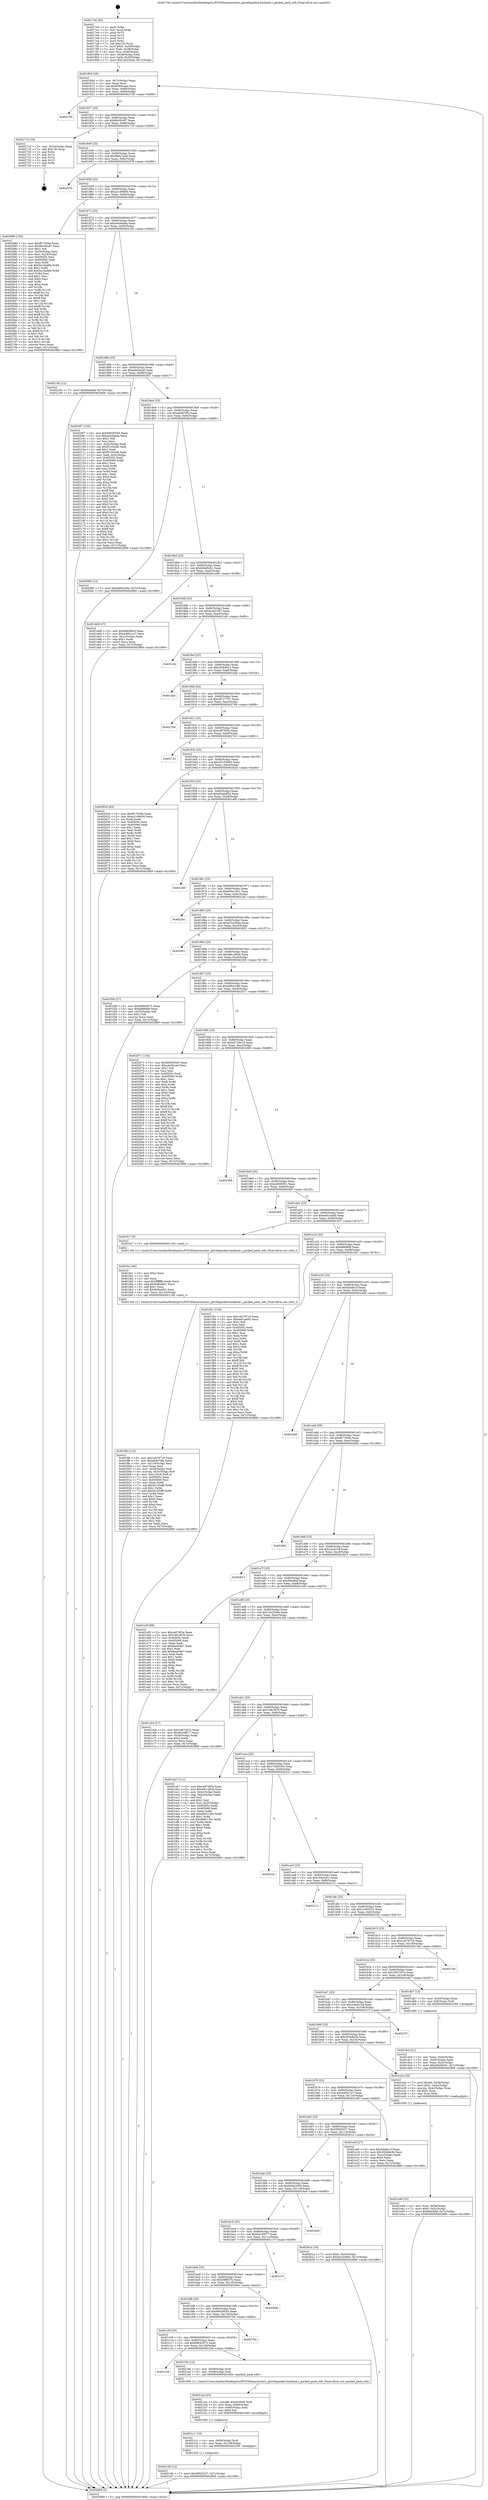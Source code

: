 digraph "0x4017e0" {
  label = "0x4017e0 (/mnt/c/Users/mathe/Desktop/tcc/POCII/binaries/extr_gitrefspacked-backend.c_packed_pack_refs_Final-ollvm.out::main(0))"
  labelloc = "t"
  node[shape=record]

  Entry [label="",width=0.3,height=0.3,shape=circle,fillcolor=black,style=filled]
  "0x40180d" [label="{
     0x40180d [26]\l
     | [instrs]\l
     &nbsp;&nbsp;0x40180d \<+3\>: mov -0x7c(%rbp),%eax\l
     &nbsp;&nbsp;0x401810 \<+2\>: mov %eax,%ecx\l
     &nbsp;&nbsp;0x401812 \<+6\>: sub $0x8365caea,%ecx\l
     &nbsp;&nbsp;0x401818 \<+3\>: mov %eax,-0x80(%rbp)\l
     &nbsp;&nbsp;0x40181b \<+6\>: mov %ecx,-0x84(%rbp)\l
     &nbsp;&nbsp;0x401821 \<+6\>: je 0000000000402729 \<main+0xf49\>\l
  }"]
  "0x402729" [label="{
     0x402729\l
  }", style=dashed]
  "0x401827" [label="{
     0x401827 [25]\l
     | [instrs]\l
     &nbsp;&nbsp;0x401827 \<+5\>: jmp 000000000040182c \<main+0x4c\>\l
     &nbsp;&nbsp;0x40182c \<+3\>: mov -0x80(%rbp),%eax\l
     &nbsp;&nbsp;0x40182f \<+5\>: sub $0x84c95c87,%eax\l
     &nbsp;&nbsp;0x401834 \<+6\>: mov %eax,-0x88(%rbp)\l
     &nbsp;&nbsp;0x40183a \<+6\>: je 0000000000402716 \<main+0xf36\>\l
  }"]
  Exit [label="",width=0.3,height=0.3,shape=circle,fillcolor=black,style=filled,peripheries=2]
  "0x402716" [label="{
     0x402716 [19]\l
     | [instrs]\l
     &nbsp;&nbsp;0x402716 \<+3\>: mov -0x24(%rbp),%eax\l
     &nbsp;&nbsp;0x402719 \<+7\>: add $0x130,%rsp\l
     &nbsp;&nbsp;0x402720 \<+1\>: pop %rbx\l
     &nbsp;&nbsp;0x402721 \<+2\>: pop %r12\l
     &nbsp;&nbsp;0x402723 \<+2\>: pop %r14\l
     &nbsp;&nbsp;0x402725 \<+2\>: pop %r15\l
     &nbsp;&nbsp;0x402727 \<+1\>: pop %rbp\l
     &nbsp;&nbsp;0x402728 \<+1\>: ret\l
  }"]
  "0x401840" [label="{
     0x401840 [25]\l
     | [instrs]\l
     &nbsp;&nbsp;0x401840 \<+5\>: jmp 0000000000401845 \<main+0x65\>\l
     &nbsp;&nbsp;0x401845 \<+3\>: mov -0x80(%rbp),%eax\l
     &nbsp;&nbsp;0x401848 \<+5\>: sub $0x966c7add,%eax\l
     &nbsp;&nbsp;0x40184d \<+6\>: mov %eax,-0x8c(%rbp)\l
     &nbsp;&nbsp;0x401853 \<+6\>: je 0000000000402579 \<main+0xd99\>\l
  }"]
  "0x4021d0" [label="{
     0x4021d0 [12]\l
     | [instrs]\l
     &nbsp;&nbsp;0x4021d0 \<+7\>: movl $0x5f020237,-0x7c(%rbp)\l
     &nbsp;&nbsp;0x4021d7 \<+5\>: jmp 0000000000402869 \<main+0x1089\>\l
  }"]
  "0x402579" [label="{
     0x402579\l
  }", style=dashed]
  "0x401859" [label="{
     0x401859 [25]\l
     | [instrs]\l
     &nbsp;&nbsp;0x401859 \<+5\>: jmp 000000000040185e \<main+0x7e\>\l
     &nbsp;&nbsp;0x40185e \<+3\>: mov -0x80(%rbp),%eax\l
     &nbsp;&nbsp;0x401861 \<+5\>: sub $0xa2166656,%eax\l
     &nbsp;&nbsp;0x401866 \<+6\>: mov %eax,-0x90(%rbp)\l
     &nbsp;&nbsp;0x40186c \<+6\>: je 0000000000402680 \<main+0xea0\>\l
  }"]
  "0x4021c1" [label="{
     0x4021c1 [15]\l
     | [instrs]\l
     &nbsp;&nbsp;0x4021c1 \<+4\>: mov -0x58(%rbp),%rdi\l
     &nbsp;&nbsp;0x4021c5 \<+6\>: mov %eax,-0x138(%rbp)\l
     &nbsp;&nbsp;0x4021cb \<+5\>: call 0000000000401030 \<free@plt\>\l
     | [calls]\l
     &nbsp;&nbsp;0x401030 \{1\} (unknown)\l
  }"]
  "0x402680" [label="{
     0x402680 [150]\l
     | [instrs]\l
     &nbsp;&nbsp;0x402680 \<+5\>: mov $0xff17559e,%eax\l
     &nbsp;&nbsp;0x402685 \<+5\>: mov $0x84c95c87,%ecx\l
     &nbsp;&nbsp;0x40268a \<+2\>: mov $0x1,%dl\l
     &nbsp;&nbsp;0x40268c \<+3\>: mov -0x34(%rbp),%esi\l
     &nbsp;&nbsp;0x40268f \<+3\>: mov %esi,-0x24(%rbp)\l
     &nbsp;&nbsp;0x402692 \<+7\>: mov 0x40505c,%esi\l
     &nbsp;&nbsp;0x402699 \<+7\>: mov 0x405060,%edi\l
     &nbsp;&nbsp;0x4026a0 \<+3\>: mov %esi,%r8d\l
     &nbsp;&nbsp;0x4026a3 \<+7\>: sub $0x5e10ad66,%r8d\l
     &nbsp;&nbsp;0x4026aa \<+4\>: sub $0x1,%r8d\l
     &nbsp;&nbsp;0x4026ae \<+7\>: add $0x5e10ad66,%r8d\l
     &nbsp;&nbsp;0x4026b5 \<+4\>: imul %r8d,%esi\l
     &nbsp;&nbsp;0x4026b9 \<+3\>: and $0x1,%esi\l
     &nbsp;&nbsp;0x4026bc \<+3\>: cmp $0x0,%esi\l
     &nbsp;&nbsp;0x4026bf \<+4\>: sete %r9b\l
     &nbsp;&nbsp;0x4026c3 \<+3\>: cmp $0xa,%edi\l
     &nbsp;&nbsp;0x4026c6 \<+4\>: setl %r10b\l
     &nbsp;&nbsp;0x4026ca \<+3\>: mov %r9b,%r11b\l
     &nbsp;&nbsp;0x4026cd \<+4\>: xor $0xff,%r11b\l
     &nbsp;&nbsp;0x4026d1 \<+3\>: mov %r10b,%bl\l
     &nbsp;&nbsp;0x4026d4 \<+3\>: xor $0xff,%bl\l
     &nbsp;&nbsp;0x4026d7 \<+3\>: xor $0x1,%dl\l
     &nbsp;&nbsp;0x4026da \<+3\>: mov %r11b,%r14b\l
     &nbsp;&nbsp;0x4026dd \<+4\>: and $0xff,%r14b\l
     &nbsp;&nbsp;0x4026e1 \<+3\>: and %dl,%r9b\l
     &nbsp;&nbsp;0x4026e4 \<+3\>: mov %bl,%r15b\l
     &nbsp;&nbsp;0x4026e7 \<+4\>: and $0xff,%r15b\l
     &nbsp;&nbsp;0x4026eb \<+3\>: and %dl,%r10b\l
     &nbsp;&nbsp;0x4026ee \<+3\>: or %r9b,%r14b\l
     &nbsp;&nbsp;0x4026f1 \<+3\>: or %r10b,%r15b\l
     &nbsp;&nbsp;0x4026f4 \<+3\>: xor %r15b,%r14b\l
     &nbsp;&nbsp;0x4026f7 \<+3\>: or %bl,%r11b\l
     &nbsp;&nbsp;0x4026fa \<+4\>: xor $0xff,%r11b\l
     &nbsp;&nbsp;0x4026fe \<+3\>: or $0x1,%dl\l
     &nbsp;&nbsp;0x402701 \<+3\>: and %dl,%r11b\l
     &nbsp;&nbsp;0x402704 \<+3\>: or %r11b,%r14b\l
     &nbsp;&nbsp;0x402707 \<+4\>: test $0x1,%r14b\l
     &nbsp;&nbsp;0x40270b \<+3\>: cmovne %ecx,%eax\l
     &nbsp;&nbsp;0x40270e \<+3\>: mov %eax,-0x7c(%rbp)\l
     &nbsp;&nbsp;0x402711 \<+5\>: jmp 0000000000402869 \<main+0x1089\>\l
  }"]
  "0x401872" [label="{
     0x401872 [25]\l
     | [instrs]\l
     &nbsp;&nbsp;0x401872 \<+5\>: jmp 0000000000401877 \<main+0x97\>\l
     &nbsp;&nbsp;0x401877 \<+3\>: mov -0x80(%rbp),%eax\l
     &nbsp;&nbsp;0x40187a \<+5\>: sub $0xa4444ada,%eax\l
     &nbsp;&nbsp;0x40187f \<+6\>: mov %eax,-0x94(%rbp)\l
     &nbsp;&nbsp;0x401885 \<+6\>: je 0000000000402192 \<main+0x9b2\>\l
  }"]
  "0x4021aa" [label="{
     0x4021aa [23]\l
     | [instrs]\l
     &nbsp;&nbsp;0x4021aa \<+10\>: movabs $0x4030d6,%rdi\l
     &nbsp;&nbsp;0x4021b4 \<+3\>: mov %eax,-0x60(%rbp)\l
     &nbsp;&nbsp;0x4021b7 \<+3\>: mov -0x60(%rbp),%esi\l
     &nbsp;&nbsp;0x4021ba \<+2\>: mov $0x0,%al\l
     &nbsp;&nbsp;0x4021bc \<+5\>: call 0000000000401040 \<printf@plt\>\l
     | [calls]\l
     &nbsp;&nbsp;0x401040 \{1\} (unknown)\l
  }"]
  "0x402192" [label="{
     0x402192 [12]\l
     | [instrs]\l
     &nbsp;&nbsp;0x402192 \<+7\>: movl $0x84e46af,-0x7c(%rbp)\l
     &nbsp;&nbsp;0x402199 \<+5\>: jmp 0000000000402869 \<main+0x1089\>\l
  }"]
  "0x40188b" [label="{
     0x40188b [25]\l
     | [instrs]\l
     &nbsp;&nbsp;0x40188b \<+5\>: jmp 0000000000401890 \<main+0xb0\>\l
     &nbsp;&nbsp;0x401890 \<+3\>: mov -0x80(%rbp),%eax\l
     &nbsp;&nbsp;0x401893 \<+5\>: sub $0xa4e5bca0,%eax\l
     &nbsp;&nbsp;0x401898 \<+6\>: mov %eax,-0x98(%rbp)\l
     &nbsp;&nbsp;0x40189e \<+6\>: je 00000000004020f7 \<main+0x917\>\l
  }"]
  "0x401c28" [label="{
     0x401c28\l
  }", style=dashed]
  "0x4020f7" [label="{
     0x4020f7 [155]\l
     | [instrs]\l
     &nbsp;&nbsp;0x4020f7 \<+5\>: mov $0x66630545,%eax\l
     &nbsp;&nbsp;0x4020fc \<+5\>: mov $0xa4444ada,%ecx\l
     &nbsp;&nbsp;0x402101 \<+2\>: mov $0x1,%dl\l
     &nbsp;&nbsp;0x402103 \<+2\>: xor %esi,%esi\l
     &nbsp;&nbsp;0x402105 \<+3\>: mov -0x5c(%rbp),%edi\l
     &nbsp;&nbsp;0x402108 \<+6\>: sub $0xf5103cd6,%edi\l
     &nbsp;&nbsp;0x40210e \<+3\>: add $0x1,%edi\l
     &nbsp;&nbsp;0x402111 \<+6\>: add $0xf5103cd6,%edi\l
     &nbsp;&nbsp;0x402117 \<+3\>: mov %edi,-0x5c(%rbp)\l
     &nbsp;&nbsp;0x40211a \<+7\>: mov 0x40505c,%edi\l
     &nbsp;&nbsp;0x402121 \<+8\>: mov 0x405060,%r8d\l
     &nbsp;&nbsp;0x402129 \<+3\>: sub $0x1,%esi\l
     &nbsp;&nbsp;0x40212c \<+3\>: mov %edi,%r9d\l
     &nbsp;&nbsp;0x40212f \<+3\>: add %esi,%r9d\l
     &nbsp;&nbsp;0x402132 \<+4\>: imul %r9d,%edi\l
     &nbsp;&nbsp;0x402136 \<+3\>: and $0x1,%edi\l
     &nbsp;&nbsp;0x402139 \<+3\>: cmp $0x0,%edi\l
     &nbsp;&nbsp;0x40213c \<+4\>: sete %r10b\l
     &nbsp;&nbsp;0x402140 \<+4\>: cmp $0xa,%r8d\l
     &nbsp;&nbsp;0x402144 \<+4\>: setl %r11b\l
     &nbsp;&nbsp;0x402148 \<+3\>: mov %r10b,%bl\l
     &nbsp;&nbsp;0x40214b \<+3\>: xor $0xff,%bl\l
     &nbsp;&nbsp;0x40214e \<+3\>: mov %r11b,%r14b\l
     &nbsp;&nbsp;0x402151 \<+4\>: xor $0xff,%r14b\l
     &nbsp;&nbsp;0x402155 \<+3\>: xor $0x0,%dl\l
     &nbsp;&nbsp;0x402158 \<+3\>: mov %bl,%r15b\l
     &nbsp;&nbsp;0x40215b \<+4\>: and $0x0,%r15b\l
     &nbsp;&nbsp;0x40215f \<+3\>: and %dl,%r10b\l
     &nbsp;&nbsp;0x402162 \<+3\>: mov %r14b,%r12b\l
     &nbsp;&nbsp;0x402165 \<+4\>: and $0x0,%r12b\l
     &nbsp;&nbsp;0x402169 \<+3\>: and %dl,%r11b\l
     &nbsp;&nbsp;0x40216c \<+3\>: or %r10b,%r15b\l
     &nbsp;&nbsp;0x40216f \<+3\>: or %r11b,%r12b\l
     &nbsp;&nbsp;0x402172 \<+3\>: xor %r12b,%r15b\l
     &nbsp;&nbsp;0x402175 \<+3\>: or %r14b,%bl\l
     &nbsp;&nbsp;0x402178 \<+3\>: xor $0xff,%bl\l
     &nbsp;&nbsp;0x40217b \<+3\>: or $0x0,%dl\l
     &nbsp;&nbsp;0x40217e \<+2\>: and %dl,%bl\l
     &nbsp;&nbsp;0x402180 \<+3\>: or %bl,%r15b\l
     &nbsp;&nbsp;0x402183 \<+4\>: test $0x1,%r15b\l
     &nbsp;&nbsp;0x402187 \<+3\>: cmovne %ecx,%eax\l
     &nbsp;&nbsp;0x40218a \<+3\>: mov %eax,-0x7c(%rbp)\l
     &nbsp;&nbsp;0x40218d \<+5\>: jmp 0000000000402869 \<main+0x1089\>\l
  }"]
  "0x4018a4" [label="{
     0x4018a4 [25]\l
     | [instrs]\l
     &nbsp;&nbsp;0x4018a4 \<+5\>: jmp 00000000004018a9 \<main+0xc9\>\l
     &nbsp;&nbsp;0x4018a9 \<+3\>: mov -0x80(%rbp),%eax\l
     &nbsp;&nbsp;0x4018ac \<+5\>: sub $0xa6d076fa,%eax\l
     &nbsp;&nbsp;0x4018b1 \<+6\>: mov %eax,-0x9c(%rbp)\l
     &nbsp;&nbsp;0x4018b7 \<+6\>: je 0000000000402065 \<main+0x885\>\l
  }"]
  "0x40219e" [label="{
     0x40219e [12]\l
     | [instrs]\l
     &nbsp;&nbsp;0x40219e \<+4\>: mov -0x58(%rbp),%rdi\l
     &nbsp;&nbsp;0x4021a2 \<+3\>: mov -0x48(%rbp),%esi\l
     &nbsp;&nbsp;0x4021a5 \<+5\>: call 0000000000401600 \<packed_pack_refs\>\l
     | [calls]\l
     &nbsp;&nbsp;0x401600 \{1\} (/mnt/c/Users/mathe/Desktop/tcc/POCII/binaries/extr_gitrefspacked-backend.c_packed_pack_refs_Final-ollvm.out::packed_pack_refs)\l
  }"]
  "0x402065" [label="{
     0x402065 [12]\l
     | [instrs]\l
     &nbsp;&nbsp;0x402065 \<+7\>: movl $0xdd93cc8d,-0x7c(%rbp)\l
     &nbsp;&nbsp;0x40206c \<+5\>: jmp 0000000000402869 \<main+0x1089\>\l
  }"]
  "0x4018bd" [label="{
     0x4018bd [25]\l
     | [instrs]\l
     &nbsp;&nbsp;0x4018bd \<+5\>: jmp 00000000004018c2 \<main+0xe2\>\l
     &nbsp;&nbsp;0x4018c2 \<+3\>: mov -0x80(%rbp),%eax\l
     &nbsp;&nbsp;0x4018c5 \<+5\>: sub $0xb0bd9c61,%eax\l
     &nbsp;&nbsp;0x4018ca \<+6\>: mov %eax,-0xa0(%rbp)\l
     &nbsp;&nbsp;0x4018d0 \<+6\>: je 0000000000401dd9 \<main+0x5f9\>\l
  }"]
  "0x401c0f" [label="{
     0x401c0f [25]\l
     | [instrs]\l
     &nbsp;&nbsp;0x401c0f \<+5\>: jmp 0000000000401c14 \<main+0x434\>\l
     &nbsp;&nbsp;0x401c14 \<+3\>: mov -0x80(%rbp),%eax\l
     &nbsp;&nbsp;0x401c17 \<+5\>: sub $0x69643673,%eax\l
     &nbsp;&nbsp;0x401c1c \<+6\>: mov %eax,-0x128(%rbp)\l
     &nbsp;&nbsp;0x401c22 \<+6\>: je 000000000040219e \<main+0x9be\>\l
  }"]
  "0x401dd9" [label="{
     0x401dd9 [27]\l
     | [instrs]\l
     &nbsp;&nbsp;0x401dd9 \<+5\>: mov $0x69a5f6c9,%eax\l
     &nbsp;&nbsp;0x401dde \<+5\>: mov $0x4495c1e7,%ecx\l
     &nbsp;&nbsp;0x401de3 \<+3\>: mov -0x2c(%rbp),%edx\l
     &nbsp;&nbsp;0x401de6 \<+3\>: cmp $0x1,%edx\l
     &nbsp;&nbsp;0x401de9 \<+3\>: cmovl %ecx,%eax\l
     &nbsp;&nbsp;0x401dec \<+3\>: mov %eax,-0x7c(%rbp)\l
     &nbsp;&nbsp;0x401def \<+5\>: jmp 0000000000402869 \<main+0x1089\>\l
  }"]
  "0x4018d6" [label="{
     0x4018d6 [25]\l
     | [instrs]\l
     &nbsp;&nbsp;0x4018d6 \<+5\>: jmp 00000000004018db \<main+0xfb\>\l
     &nbsp;&nbsp;0x4018db \<+3\>: mov -0x80(%rbp),%eax\l
     &nbsp;&nbsp;0x4018de \<+5\>: sub $0xbc4d15d7,%eax\l
     &nbsp;&nbsp;0x4018e3 \<+6\>: mov %eax,-0xa4(%rbp)\l
     &nbsp;&nbsp;0x4018e9 \<+6\>: je 00000000004021dc \<main+0x9fc\>\l
  }"]
  "0x40279a" [label="{
     0x40279a\l
  }", style=dashed]
  "0x4021dc" [label="{
     0x4021dc\l
  }", style=dashed]
  "0x4018ef" [label="{
     0x4018ef [25]\l
     | [instrs]\l
     &nbsp;&nbsp;0x4018ef \<+5\>: jmp 00000000004018f4 \<main+0x114\>\l
     &nbsp;&nbsp;0x4018f4 \<+3\>: mov -0x80(%rbp),%eax\l
     &nbsp;&nbsp;0x4018f7 \<+5\>: sub $0xc0284613,%eax\l
     &nbsp;&nbsp;0x4018fc \<+6\>: mov %eax,-0xa8(%rbp)\l
     &nbsp;&nbsp;0x401902 \<+6\>: je 0000000000401dab \<main+0x5cb\>\l
  }"]
  "0x401bf6" [label="{
     0x401bf6 [25]\l
     | [instrs]\l
     &nbsp;&nbsp;0x401bf6 \<+5\>: jmp 0000000000401bfb \<main+0x41b\>\l
     &nbsp;&nbsp;0x401bfb \<+3\>: mov -0x80(%rbp),%eax\l
     &nbsp;&nbsp;0x401bfe \<+5\>: sub $0x66630545,%eax\l
     &nbsp;&nbsp;0x401c03 \<+6\>: mov %eax,-0x124(%rbp)\l
     &nbsp;&nbsp;0x401c09 \<+6\>: je 000000000040279a \<main+0xfba\>\l
  }"]
  "0x401dab" [label="{
     0x401dab\l
  }", style=dashed]
  "0x401908" [label="{
     0x401908 [25]\l
     | [instrs]\l
     &nbsp;&nbsp;0x401908 \<+5\>: jmp 000000000040190d \<main+0x12d\>\l
     &nbsp;&nbsp;0x40190d \<+3\>: mov -0x80(%rbp),%eax\l
     &nbsp;&nbsp;0x401910 \<+5\>: sub $0xc8717757,%eax\l
     &nbsp;&nbsp;0x401915 \<+6\>: mov %eax,-0xac(%rbp)\l
     &nbsp;&nbsp;0x40191b \<+6\>: je 00000000004027b9 \<main+0xfd9\>\l
  }"]
  "0x40260e" [label="{
     0x40260e\l
  }", style=dashed]
  "0x4027b9" [label="{
     0x4027b9\l
  }", style=dashed]
  "0x401921" [label="{
     0x401921 [25]\l
     | [instrs]\l
     &nbsp;&nbsp;0x401921 \<+5\>: jmp 0000000000401926 \<main+0x146\>\l
     &nbsp;&nbsp;0x401926 \<+3\>: mov -0x80(%rbp),%eax\l
     &nbsp;&nbsp;0x401929 \<+5\>: sub $0xce876f3e,%eax\l
     &nbsp;&nbsp;0x40192e \<+6\>: mov %eax,-0xb0(%rbp)\l
     &nbsp;&nbsp;0x401934 \<+6\>: je 0000000000402741 \<main+0xf61\>\l
  }"]
  "0x401bdd" [label="{
     0x401bdd [25]\l
     | [instrs]\l
     &nbsp;&nbsp;0x401bdd \<+5\>: jmp 0000000000401be2 \<main+0x402\>\l
     &nbsp;&nbsp;0x401be2 \<+3\>: mov -0x80(%rbp),%eax\l
     &nbsp;&nbsp;0x401be5 \<+5\>: sub $0x65ff057b,%eax\l
     &nbsp;&nbsp;0x401bea \<+6\>: mov %eax,-0x120(%rbp)\l
     &nbsp;&nbsp;0x401bf0 \<+6\>: je 000000000040260e \<main+0xe2e\>\l
  }"]
  "0x402741" [label="{
     0x402741\l
  }", style=dashed]
  "0x40193a" [label="{
     0x40193a [25]\l
     | [instrs]\l
     &nbsp;&nbsp;0x40193a \<+5\>: jmp 000000000040193f \<main+0x15f\>\l
     &nbsp;&nbsp;0x40193f \<+3\>: mov -0x80(%rbp),%eax\l
     &nbsp;&nbsp;0x401942 \<+5\>: sub $0xd3103663,%eax\l
     &nbsp;&nbsp;0x401947 \<+6\>: mov %eax,-0xb4(%rbp)\l
     &nbsp;&nbsp;0x40194d \<+6\>: je 000000000040262d \<main+0xe4d\>\l
  }"]
  "0x401c7f" [label="{
     0x401c7f\l
  }", style=dashed]
  "0x40262d" [label="{
     0x40262d [83]\l
     | [instrs]\l
     &nbsp;&nbsp;0x40262d \<+5\>: mov $0xff17559e,%eax\l
     &nbsp;&nbsp;0x402632 \<+5\>: mov $0xa2166656,%ecx\l
     &nbsp;&nbsp;0x402637 \<+2\>: xor %edx,%edx\l
     &nbsp;&nbsp;0x402639 \<+7\>: mov 0x40505c,%esi\l
     &nbsp;&nbsp;0x402640 \<+7\>: mov 0x405060,%edi\l
     &nbsp;&nbsp;0x402647 \<+3\>: sub $0x1,%edx\l
     &nbsp;&nbsp;0x40264a \<+3\>: mov %esi,%r8d\l
     &nbsp;&nbsp;0x40264d \<+3\>: add %edx,%r8d\l
     &nbsp;&nbsp;0x402650 \<+4\>: imul %r8d,%esi\l
     &nbsp;&nbsp;0x402654 \<+3\>: and $0x1,%esi\l
     &nbsp;&nbsp;0x402657 \<+3\>: cmp $0x0,%esi\l
     &nbsp;&nbsp;0x40265a \<+4\>: sete %r9b\l
     &nbsp;&nbsp;0x40265e \<+3\>: cmp $0xa,%edi\l
     &nbsp;&nbsp;0x402661 \<+4\>: setl %r10b\l
     &nbsp;&nbsp;0x402665 \<+3\>: mov %r9b,%r11b\l
     &nbsp;&nbsp;0x402668 \<+3\>: and %r10b,%r11b\l
     &nbsp;&nbsp;0x40266b \<+3\>: xor %r10b,%r9b\l
     &nbsp;&nbsp;0x40266e \<+3\>: or %r9b,%r11b\l
     &nbsp;&nbsp;0x402671 \<+4\>: test $0x1,%r11b\l
     &nbsp;&nbsp;0x402675 \<+3\>: cmovne %ecx,%eax\l
     &nbsp;&nbsp;0x402678 \<+3\>: mov %eax,-0x7c(%rbp)\l
     &nbsp;&nbsp;0x40267b \<+5\>: jmp 0000000000402869 \<main+0x1089\>\l
  }"]
  "0x401953" [label="{
     0x401953 [25]\l
     | [instrs]\l
     &nbsp;&nbsp;0x401953 \<+5\>: jmp 0000000000401958 \<main+0x178\>\l
     &nbsp;&nbsp;0x401958 \<+3\>: mov -0x80(%rbp),%eax\l
     &nbsp;&nbsp;0x40195b \<+5\>: sub $0xd5eaa954,%eax\l
     &nbsp;&nbsp;0x401960 \<+6\>: mov %eax,-0xb8(%rbp)\l
     &nbsp;&nbsp;0x401966 \<+6\>: je 0000000000401d0f \<main+0x52f\>\l
  }"]
  "0x401bc4" [label="{
     0x401bc4 [25]\l
     | [instrs]\l
     &nbsp;&nbsp;0x401bc4 \<+5\>: jmp 0000000000401bc9 \<main+0x3e9\>\l
     &nbsp;&nbsp;0x401bc9 \<+3\>: mov -0x80(%rbp),%eax\l
     &nbsp;&nbsp;0x401bcc \<+5\>: sub $0x6425f677,%eax\l
     &nbsp;&nbsp;0x401bd1 \<+6\>: mov %eax,-0x11c(%rbp)\l
     &nbsp;&nbsp;0x401bd7 \<+6\>: je 0000000000401c7f \<main+0x49f\>\l
  }"]
  "0x401d0f" [label="{
     0x401d0f\l
  }", style=dashed]
  "0x40196c" [label="{
     0x40196c [25]\l
     | [instrs]\l
     &nbsp;&nbsp;0x40196c \<+5\>: jmp 0000000000401971 \<main+0x191\>\l
     &nbsp;&nbsp;0x401971 \<+3\>: mov -0x80(%rbp),%eax\l
     &nbsp;&nbsp;0x401974 \<+5\>: sub $0xd5ec18e1,%eax\l
     &nbsp;&nbsp;0x401979 \<+6\>: mov %eax,-0xbc(%rbp)\l
     &nbsp;&nbsp;0x40197f \<+6\>: je 00000000004022bc \<main+0xadc\>\l
  }"]
  "0x4024e9" [label="{
     0x4024e9\l
  }", style=dashed]
  "0x4022bc" [label="{
     0x4022bc\l
  }", style=dashed]
  "0x401985" [label="{
     0x401985 [25]\l
     | [instrs]\l
     &nbsp;&nbsp;0x401985 \<+5\>: jmp 000000000040198a \<main+0x1aa\>\l
     &nbsp;&nbsp;0x40198a \<+3\>: mov -0x80(%rbp),%eax\l
     &nbsp;&nbsp;0x40198d \<+5\>: sub $0xd7a2404a,%eax\l
     &nbsp;&nbsp;0x401992 \<+6\>: mov %eax,-0xc0(%rbp)\l
     &nbsp;&nbsp;0x401998 \<+6\>: je 0000000000402851 \<main+0x1071\>\l
  }"]
  "0x401bab" [label="{
     0x401bab [25]\l
     | [instrs]\l
     &nbsp;&nbsp;0x401bab \<+5\>: jmp 0000000000401bb0 \<main+0x3d0\>\l
     &nbsp;&nbsp;0x401bb0 \<+3\>: mov -0x80(%rbp),%eax\l
     &nbsp;&nbsp;0x401bb3 \<+5\>: sub $0x604b3d55,%eax\l
     &nbsp;&nbsp;0x401bb8 \<+6\>: mov %eax,-0x118(%rbp)\l
     &nbsp;&nbsp;0x401bbe \<+6\>: je 00000000004024e9 \<main+0xd09\>\l
  }"]
  "0x402851" [label="{
     0x402851\l
  }", style=dashed]
  "0x40199e" [label="{
     0x40199e [25]\l
     | [instrs]\l
     &nbsp;&nbsp;0x40199e \<+5\>: jmp 00000000004019a3 \<main+0x1c3\>\l
     &nbsp;&nbsp;0x4019a3 \<+3\>: mov -0x80(%rbp),%eax\l
     &nbsp;&nbsp;0x4019a6 \<+5\>: sub $0xd9c1d6c8,%eax\l
     &nbsp;&nbsp;0x4019ab \<+6\>: mov %eax,-0xc4(%rbp)\l
     &nbsp;&nbsp;0x4019b1 \<+6\>: je 0000000000401f26 \<main+0x746\>\l
  }"]
  "0x40261a" [label="{
     0x40261a [19]\l
     | [instrs]\l
     &nbsp;&nbsp;0x40261a \<+7\>: movl $0x0,-0x34(%rbp)\l
     &nbsp;&nbsp;0x402621 \<+7\>: movl $0xd3103663,-0x7c(%rbp)\l
     &nbsp;&nbsp;0x402628 \<+5\>: jmp 0000000000402869 \<main+0x1089\>\l
  }"]
  "0x401f26" [label="{
     0x401f26 [27]\l
     | [instrs]\l
     &nbsp;&nbsp;0x401f26 \<+5\>: mov $0x69643673,%eax\l
     &nbsp;&nbsp;0x401f2b \<+5\>: mov $0xfaf66fd9,%ecx\l
     &nbsp;&nbsp;0x401f30 \<+3\>: mov -0x25(%rbp),%dl\l
     &nbsp;&nbsp;0x401f33 \<+3\>: test $0x1,%dl\l
     &nbsp;&nbsp;0x401f36 \<+3\>: cmovne %ecx,%eax\l
     &nbsp;&nbsp;0x401f39 \<+3\>: mov %eax,-0x7c(%rbp)\l
     &nbsp;&nbsp;0x401f3c \<+5\>: jmp 0000000000402869 \<main+0x1089\>\l
  }"]
  "0x4019b7" [label="{
     0x4019b7 [25]\l
     | [instrs]\l
     &nbsp;&nbsp;0x4019b7 \<+5\>: jmp 00000000004019bc \<main+0x1dc\>\l
     &nbsp;&nbsp;0x4019bc \<+3\>: mov -0x80(%rbp),%eax\l
     &nbsp;&nbsp;0x4019bf \<+5\>: sub $0xdd93cc8d,%eax\l
     &nbsp;&nbsp;0x4019c4 \<+6\>: mov %eax,-0xc8(%rbp)\l
     &nbsp;&nbsp;0x4019ca \<+6\>: je 0000000000402071 \<main+0x891\>\l
  }"]
  "0x401ff4" [label="{
     0x401ff4 [113]\l
     | [instrs]\l
     &nbsp;&nbsp;0x401ff4 \<+5\>: mov $0x1eb78716,%ecx\l
     &nbsp;&nbsp;0x401ff9 \<+5\>: mov $0xa6d076fa,%edx\l
     &nbsp;&nbsp;0x401ffe \<+6\>: mov -0x134(%rbp),%esi\l
     &nbsp;&nbsp;0x402004 \<+3\>: imul %eax,%esi\l
     &nbsp;&nbsp;0x402007 \<+4\>: mov -0x58(%rbp),%rdi\l
     &nbsp;&nbsp;0x40200b \<+4\>: movslq -0x5c(%rbp),%r8\l
     &nbsp;&nbsp;0x40200f \<+4\>: mov %esi,(%rdi,%r8,4)\l
     &nbsp;&nbsp;0x402013 \<+7\>: mov 0x40505c,%eax\l
     &nbsp;&nbsp;0x40201a \<+7\>: mov 0x405060,%esi\l
     &nbsp;&nbsp;0x402021 \<+3\>: mov %eax,%r9d\l
     &nbsp;&nbsp;0x402024 \<+7\>: sub $0x5e105dff,%r9d\l
     &nbsp;&nbsp;0x40202b \<+4\>: sub $0x1,%r9d\l
     &nbsp;&nbsp;0x40202f \<+7\>: add $0x5e105dff,%r9d\l
     &nbsp;&nbsp;0x402036 \<+4\>: imul %r9d,%eax\l
     &nbsp;&nbsp;0x40203a \<+3\>: and $0x1,%eax\l
     &nbsp;&nbsp;0x40203d \<+3\>: cmp $0x0,%eax\l
     &nbsp;&nbsp;0x402040 \<+4\>: sete %r10b\l
     &nbsp;&nbsp;0x402044 \<+3\>: cmp $0xa,%esi\l
     &nbsp;&nbsp;0x402047 \<+4\>: setl %r11b\l
     &nbsp;&nbsp;0x40204b \<+3\>: mov %r10b,%bl\l
     &nbsp;&nbsp;0x40204e \<+3\>: and %r11b,%bl\l
     &nbsp;&nbsp;0x402051 \<+3\>: xor %r11b,%r10b\l
     &nbsp;&nbsp;0x402054 \<+3\>: or %r10b,%bl\l
     &nbsp;&nbsp;0x402057 \<+3\>: test $0x1,%bl\l
     &nbsp;&nbsp;0x40205a \<+3\>: cmovne %edx,%ecx\l
     &nbsp;&nbsp;0x40205d \<+3\>: mov %ecx,-0x7c(%rbp)\l
     &nbsp;&nbsp;0x402060 \<+5\>: jmp 0000000000402869 \<main+0x1089\>\l
  }"]
  "0x402071" [label="{
     0x402071 [134]\l
     | [instrs]\l
     &nbsp;&nbsp;0x402071 \<+5\>: mov $0x66630545,%eax\l
     &nbsp;&nbsp;0x402076 \<+5\>: mov $0xa4e5bca0,%ecx\l
     &nbsp;&nbsp;0x40207b \<+2\>: mov $0x1,%dl\l
     &nbsp;&nbsp;0x40207d \<+2\>: xor %esi,%esi\l
     &nbsp;&nbsp;0x40207f \<+7\>: mov 0x40505c,%edi\l
     &nbsp;&nbsp;0x402086 \<+8\>: mov 0x405060,%r8d\l
     &nbsp;&nbsp;0x40208e \<+3\>: sub $0x1,%esi\l
     &nbsp;&nbsp;0x402091 \<+3\>: mov %edi,%r9d\l
     &nbsp;&nbsp;0x402094 \<+3\>: add %esi,%r9d\l
     &nbsp;&nbsp;0x402097 \<+4\>: imul %r9d,%edi\l
     &nbsp;&nbsp;0x40209b \<+3\>: and $0x1,%edi\l
     &nbsp;&nbsp;0x40209e \<+3\>: cmp $0x0,%edi\l
     &nbsp;&nbsp;0x4020a1 \<+4\>: sete %r10b\l
     &nbsp;&nbsp;0x4020a5 \<+4\>: cmp $0xa,%r8d\l
     &nbsp;&nbsp;0x4020a9 \<+4\>: setl %r11b\l
     &nbsp;&nbsp;0x4020ad \<+3\>: mov %r10b,%bl\l
     &nbsp;&nbsp;0x4020b0 \<+3\>: xor $0xff,%bl\l
     &nbsp;&nbsp;0x4020b3 \<+3\>: mov %r11b,%r14b\l
     &nbsp;&nbsp;0x4020b6 \<+4\>: xor $0xff,%r14b\l
     &nbsp;&nbsp;0x4020ba \<+3\>: xor $0x1,%dl\l
     &nbsp;&nbsp;0x4020bd \<+3\>: mov %bl,%r15b\l
     &nbsp;&nbsp;0x4020c0 \<+4\>: and $0xff,%r15b\l
     &nbsp;&nbsp;0x4020c4 \<+3\>: and %dl,%r10b\l
     &nbsp;&nbsp;0x4020c7 \<+3\>: mov %r14b,%r12b\l
     &nbsp;&nbsp;0x4020ca \<+4\>: and $0xff,%r12b\l
     &nbsp;&nbsp;0x4020ce \<+3\>: and %dl,%r11b\l
     &nbsp;&nbsp;0x4020d1 \<+3\>: or %r10b,%r15b\l
     &nbsp;&nbsp;0x4020d4 \<+3\>: or %r11b,%r12b\l
     &nbsp;&nbsp;0x4020d7 \<+3\>: xor %r12b,%r15b\l
     &nbsp;&nbsp;0x4020da \<+3\>: or %r14b,%bl\l
     &nbsp;&nbsp;0x4020dd \<+3\>: xor $0xff,%bl\l
     &nbsp;&nbsp;0x4020e0 \<+3\>: or $0x1,%dl\l
     &nbsp;&nbsp;0x4020e3 \<+2\>: and %dl,%bl\l
     &nbsp;&nbsp;0x4020e5 \<+3\>: or %bl,%r15b\l
     &nbsp;&nbsp;0x4020e8 \<+4\>: test $0x1,%r15b\l
     &nbsp;&nbsp;0x4020ec \<+3\>: cmovne %ecx,%eax\l
     &nbsp;&nbsp;0x4020ef \<+3\>: mov %eax,-0x7c(%rbp)\l
     &nbsp;&nbsp;0x4020f2 \<+5\>: jmp 0000000000402869 \<main+0x1089\>\l
  }"]
  "0x4019d0" [label="{
     0x4019d0 [25]\l
     | [instrs]\l
     &nbsp;&nbsp;0x4019d0 \<+5\>: jmp 00000000004019d5 \<main+0x1f5\>\l
     &nbsp;&nbsp;0x4019d5 \<+3\>: mov -0x80(%rbp),%eax\l
     &nbsp;&nbsp;0x4019d8 \<+5\>: sub $0xeb72de14,%eax\l
     &nbsp;&nbsp;0x4019dd \<+6\>: mov %eax,-0xcc(%rbp)\l
     &nbsp;&nbsp;0x4019e3 \<+6\>: je 0000000000402366 \<main+0xb86\>\l
  }"]
  "0x401fcc" [label="{
     0x401fcc [40]\l
     | [instrs]\l
     &nbsp;&nbsp;0x401fcc \<+5\>: mov $0x2,%ecx\l
     &nbsp;&nbsp;0x401fd1 \<+1\>: cltd\l
     &nbsp;&nbsp;0x401fd2 \<+2\>: idiv %ecx\l
     &nbsp;&nbsp;0x401fd4 \<+6\>: imul $0xfffffffe,%edx,%ecx\l
     &nbsp;&nbsp;0x401fda \<+6\>: add $0x9efb4d01,%ecx\l
     &nbsp;&nbsp;0x401fe0 \<+3\>: add $0x1,%ecx\l
     &nbsp;&nbsp;0x401fe3 \<+6\>: sub $0x9efb4d01,%ecx\l
     &nbsp;&nbsp;0x401fe9 \<+6\>: mov %ecx,-0x134(%rbp)\l
     &nbsp;&nbsp;0x401fef \<+5\>: call 0000000000401160 \<next_i\>\l
     | [calls]\l
     &nbsp;&nbsp;0x401160 \{1\} (/mnt/c/Users/mathe/Desktop/tcc/POCII/binaries/extr_gitrefspacked-backend.c_packed_pack_refs_Final-ollvm.out::next_i)\l
  }"]
  "0x402366" [label="{
     0x402366\l
  }", style=dashed]
  "0x4019e9" [label="{
     0x4019e9 [25]\l
     | [instrs]\l
     &nbsp;&nbsp;0x4019e9 \<+5\>: jmp 00000000004019ee \<main+0x20e\>\l
     &nbsp;&nbsp;0x4019ee \<+3\>: mov -0x80(%rbp),%eax\l
     &nbsp;&nbsp;0x4019f1 \<+5\>: sub $0xed608051,%eax\l
     &nbsp;&nbsp;0x4019f6 \<+6\>: mov %eax,-0xd0(%rbp)\l
     &nbsp;&nbsp;0x4019fc \<+6\>: je 000000000040240f \<main+0xc2f\>\l
  }"]
  "0x401e48" [label="{
     0x401e48 [23]\l
     | [instrs]\l
     &nbsp;&nbsp;0x401e48 \<+4\>: mov %rax,-0x58(%rbp)\l
     &nbsp;&nbsp;0x401e4c \<+7\>: movl $0x0,-0x5c(%rbp)\l
     &nbsp;&nbsp;0x401e53 \<+7\>: movl $0x84e46af,-0x7c(%rbp)\l
     &nbsp;&nbsp;0x401e5a \<+5\>: jmp 0000000000402869 \<main+0x1089\>\l
  }"]
  "0x40240f" [label="{
     0x40240f\l
  }", style=dashed]
  "0x401a02" [label="{
     0x401a02 [25]\l
     | [instrs]\l
     &nbsp;&nbsp;0x401a02 \<+5\>: jmp 0000000000401a07 \<main+0x227\>\l
     &nbsp;&nbsp;0x401a07 \<+3\>: mov -0x80(%rbp),%eax\l
     &nbsp;&nbsp;0x401a0a \<+5\>: sub $0xee01add5,%eax\l
     &nbsp;&nbsp;0x401a0f \<+6\>: mov %eax,-0xd4(%rbp)\l
     &nbsp;&nbsp;0x401a15 \<+6\>: je 0000000000401fc7 \<main+0x7e7\>\l
  }"]
  "0x401b92" [label="{
     0x401b92 [25]\l
     | [instrs]\l
     &nbsp;&nbsp;0x401b92 \<+5\>: jmp 0000000000401b97 \<main+0x3b7\>\l
     &nbsp;&nbsp;0x401b97 \<+3\>: mov -0x80(%rbp),%eax\l
     &nbsp;&nbsp;0x401b9a \<+5\>: sub $0x5f020237,%eax\l
     &nbsp;&nbsp;0x401b9f \<+6\>: mov %eax,-0x114(%rbp)\l
     &nbsp;&nbsp;0x401ba5 \<+6\>: je 000000000040261a \<main+0xe3a\>\l
  }"]
  "0x401fc7" [label="{
     0x401fc7 [5]\l
     | [instrs]\l
     &nbsp;&nbsp;0x401fc7 \<+5\>: call 0000000000401160 \<next_i\>\l
     | [calls]\l
     &nbsp;&nbsp;0x401160 \{1\} (/mnt/c/Users/mathe/Desktop/tcc/POCII/binaries/extr_gitrefspacked-backend.c_packed_pack_refs_Final-ollvm.out::next_i)\l
  }"]
  "0x401a1b" [label="{
     0x401a1b [25]\l
     | [instrs]\l
     &nbsp;&nbsp;0x401a1b \<+5\>: jmp 0000000000401a20 \<main+0x240\>\l
     &nbsp;&nbsp;0x401a20 \<+3\>: mov -0x80(%rbp),%eax\l
     &nbsp;&nbsp;0x401a23 \<+5\>: sub $0xfaf66fd9,%eax\l
     &nbsp;&nbsp;0x401a28 \<+6\>: mov %eax,-0xd8(%rbp)\l
     &nbsp;&nbsp;0x401a2e \<+6\>: je 0000000000401f41 \<main+0x761\>\l
  }"]
  "0x401e0f" [label="{
     0x401e0f [27]\l
     | [instrs]\l
     &nbsp;&nbsp;0x401e0f \<+5\>: mov $0xfcbdbc1f,%eax\l
     &nbsp;&nbsp;0x401e14 \<+5\>: mov $0x392b8e3b,%ecx\l
     &nbsp;&nbsp;0x401e19 \<+3\>: mov -0x2c(%rbp),%edx\l
     &nbsp;&nbsp;0x401e1c \<+3\>: cmp $0x0,%edx\l
     &nbsp;&nbsp;0x401e1f \<+3\>: cmove %ecx,%eax\l
     &nbsp;&nbsp;0x401e22 \<+3\>: mov %eax,-0x7c(%rbp)\l
     &nbsp;&nbsp;0x401e25 \<+5\>: jmp 0000000000402869 \<main+0x1089\>\l
  }"]
  "0x401f41" [label="{
     0x401f41 [134]\l
     | [instrs]\l
     &nbsp;&nbsp;0x401f41 \<+5\>: mov $0x1eb78716,%eax\l
     &nbsp;&nbsp;0x401f46 \<+5\>: mov $0xee01add5,%ecx\l
     &nbsp;&nbsp;0x401f4b \<+2\>: mov $0x1,%dl\l
     &nbsp;&nbsp;0x401f4d \<+2\>: xor %esi,%esi\l
     &nbsp;&nbsp;0x401f4f \<+7\>: mov 0x40505c,%edi\l
     &nbsp;&nbsp;0x401f56 \<+8\>: mov 0x405060,%r8d\l
     &nbsp;&nbsp;0x401f5e \<+3\>: sub $0x1,%esi\l
     &nbsp;&nbsp;0x401f61 \<+3\>: mov %edi,%r9d\l
     &nbsp;&nbsp;0x401f64 \<+3\>: add %esi,%r9d\l
     &nbsp;&nbsp;0x401f67 \<+4\>: imul %r9d,%edi\l
     &nbsp;&nbsp;0x401f6b \<+3\>: and $0x1,%edi\l
     &nbsp;&nbsp;0x401f6e \<+3\>: cmp $0x0,%edi\l
     &nbsp;&nbsp;0x401f71 \<+4\>: sete %r10b\l
     &nbsp;&nbsp;0x401f75 \<+4\>: cmp $0xa,%r8d\l
     &nbsp;&nbsp;0x401f79 \<+4\>: setl %r11b\l
     &nbsp;&nbsp;0x401f7d \<+3\>: mov %r10b,%bl\l
     &nbsp;&nbsp;0x401f80 \<+3\>: xor $0xff,%bl\l
     &nbsp;&nbsp;0x401f83 \<+3\>: mov %r11b,%r14b\l
     &nbsp;&nbsp;0x401f86 \<+4\>: xor $0xff,%r14b\l
     &nbsp;&nbsp;0x401f8a \<+3\>: xor $0x0,%dl\l
     &nbsp;&nbsp;0x401f8d \<+3\>: mov %bl,%r15b\l
     &nbsp;&nbsp;0x401f90 \<+4\>: and $0x0,%r15b\l
     &nbsp;&nbsp;0x401f94 \<+3\>: and %dl,%r10b\l
     &nbsp;&nbsp;0x401f97 \<+3\>: mov %r14b,%r12b\l
     &nbsp;&nbsp;0x401f9a \<+4\>: and $0x0,%r12b\l
     &nbsp;&nbsp;0x401f9e \<+3\>: and %dl,%r11b\l
     &nbsp;&nbsp;0x401fa1 \<+3\>: or %r10b,%r15b\l
     &nbsp;&nbsp;0x401fa4 \<+3\>: or %r11b,%r12b\l
     &nbsp;&nbsp;0x401fa7 \<+3\>: xor %r12b,%r15b\l
     &nbsp;&nbsp;0x401faa \<+3\>: or %r14b,%bl\l
     &nbsp;&nbsp;0x401fad \<+3\>: xor $0xff,%bl\l
     &nbsp;&nbsp;0x401fb0 \<+3\>: or $0x0,%dl\l
     &nbsp;&nbsp;0x401fb3 \<+2\>: and %dl,%bl\l
     &nbsp;&nbsp;0x401fb5 \<+3\>: or %bl,%r15b\l
     &nbsp;&nbsp;0x401fb8 \<+4\>: test $0x1,%r15b\l
     &nbsp;&nbsp;0x401fbc \<+3\>: cmovne %ecx,%eax\l
     &nbsp;&nbsp;0x401fbf \<+3\>: mov %eax,-0x7c(%rbp)\l
     &nbsp;&nbsp;0x401fc2 \<+5\>: jmp 0000000000402869 \<main+0x1089\>\l
  }"]
  "0x401a34" [label="{
     0x401a34 [25]\l
     | [instrs]\l
     &nbsp;&nbsp;0x401a34 \<+5\>: jmp 0000000000401a39 \<main+0x259\>\l
     &nbsp;&nbsp;0x401a39 \<+3\>: mov -0x80(%rbp),%eax\l
     &nbsp;&nbsp;0x401a3c \<+5\>: sub $0xfcbdbc1f,%eax\l
     &nbsp;&nbsp;0x401a41 \<+6\>: mov %eax,-0xdc(%rbp)\l
     &nbsp;&nbsp;0x401a47 \<+6\>: je 00000000004024dd \<main+0xcfd\>\l
  }"]
  "0x401b79" [label="{
     0x401b79 [25]\l
     | [instrs]\l
     &nbsp;&nbsp;0x401b79 \<+5\>: jmp 0000000000401b7e \<main+0x39e\>\l
     &nbsp;&nbsp;0x401b7e \<+3\>: mov -0x80(%rbp),%eax\l
     &nbsp;&nbsp;0x401b81 \<+5\>: sub $0x4495c1e7,%eax\l
     &nbsp;&nbsp;0x401b86 \<+6\>: mov %eax,-0x110(%rbp)\l
     &nbsp;&nbsp;0x401b8c \<+6\>: je 0000000000401e0f \<main+0x62f\>\l
  }"]
  "0x4024dd" [label="{
     0x4024dd\l
  }", style=dashed]
  "0x401a4d" [label="{
     0x401a4d [25]\l
     | [instrs]\l
     &nbsp;&nbsp;0x401a4d \<+5\>: jmp 0000000000401a52 \<main+0x272\>\l
     &nbsp;&nbsp;0x401a52 \<+3\>: mov -0x80(%rbp),%eax\l
     &nbsp;&nbsp;0x401a55 \<+5\>: sub $0xff17559e,%eax\l
     &nbsp;&nbsp;0x401a5a \<+6\>: mov %eax,-0xe0(%rbp)\l
     &nbsp;&nbsp;0x401a60 \<+6\>: je 0000000000402862 \<main+0x1082\>\l
  }"]
  "0x401e2a" [label="{
     0x401e2a [30]\l
     | [instrs]\l
     &nbsp;&nbsp;0x401e2a \<+7\>: movl $0x64,-0x48(%rbp)\l
     &nbsp;&nbsp;0x401e31 \<+7\>: movl $0x1,-0x4c(%rbp)\l
     &nbsp;&nbsp;0x401e38 \<+4\>: movslq -0x4c(%rbp),%rax\l
     &nbsp;&nbsp;0x401e3c \<+4\>: shl $0x2,%rax\l
     &nbsp;&nbsp;0x401e40 \<+3\>: mov %rax,%rdi\l
     &nbsp;&nbsp;0x401e43 \<+5\>: call 0000000000401050 \<malloc@plt\>\l
     | [calls]\l
     &nbsp;&nbsp;0x401050 \{1\} (unknown)\l
  }"]
  "0x402862" [label="{
     0x402862\l
  }", style=dashed]
  "0x401a66" [label="{
     0x401a66 [25]\l
     | [instrs]\l
     &nbsp;&nbsp;0x401a66 \<+5\>: jmp 0000000000401a6b \<main+0x28b\>\l
     &nbsp;&nbsp;0x401a6b \<+3\>: mov -0x80(%rbp),%eax\l
     &nbsp;&nbsp;0x401a6e \<+5\>: sub $0x1ac2218,%eax\l
     &nbsp;&nbsp;0x401a73 \<+6\>: mov %eax,-0xe4(%rbp)\l
     &nbsp;&nbsp;0x401a79 \<+6\>: je 0000000000402813 \<main+0x1033\>\l
  }"]
  "0x401b60" [label="{
     0x401b60 [25]\l
     | [instrs]\l
     &nbsp;&nbsp;0x401b60 \<+5\>: jmp 0000000000401b65 \<main+0x385\>\l
     &nbsp;&nbsp;0x401b65 \<+3\>: mov -0x80(%rbp),%eax\l
     &nbsp;&nbsp;0x401b68 \<+5\>: sub $0x392b8e3b,%eax\l
     &nbsp;&nbsp;0x401b6d \<+6\>: mov %eax,-0x10c(%rbp)\l
     &nbsp;&nbsp;0x401b73 \<+6\>: je 0000000000401e2a \<main+0x64a\>\l
  }"]
  "0x402813" [label="{
     0x402813\l
  }", style=dashed]
  "0x401a7f" [label="{
     0x401a7f [25]\l
     | [instrs]\l
     &nbsp;&nbsp;0x401a7f \<+5\>: jmp 0000000000401a84 \<main+0x2a4\>\l
     &nbsp;&nbsp;0x401a84 \<+3\>: mov -0x80(%rbp),%eax\l
     &nbsp;&nbsp;0x401a87 \<+5\>: sub $0x84e46af,%eax\l
     &nbsp;&nbsp;0x401a8c \<+6\>: mov %eax,-0xe8(%rbp)\l
     &nbsp;&nbsp;0x401a92 \<+6\>: je 0000000000401e5f \<main+0x67f\>\l
  }"]
  "0x40237f" [label="{
     0x40237f\l
  }", style=dashed]
  "0x401e5f" [label="{
     0x401e5f [88]\l
     | [instrs]\l
     &nbsp;&nbsp;0x401e5f \<+5\>: mov $0xce876f3e,%eax\l
     &nbsp;&nbsp;0x401e64 \<+5\>: mov $0x16fc3976,%ecx\l
     &nbsp;&nbsp;0x401e69 \<+7\>: mov 0x40505c,%edx\l
     &nbsp;&nbsp;0x401e70 \<+7\>: mov 0x405060,%esi\l
     &nbsp;&nbsp;0x401e77 \<+2\>: mov %edx,%edi\l
     &nbsp;&nbsp;0x401e79 \<+6\>: sub $0xfee404b7,%edi\l
     &nbsp;&nbsp;0x401e7f \<+3\>: sub $0x1,%edi\l
     &nbsp;&nbsp;0x401e82 \<+6\>: add $0xfee404b7,%edi\l
     &nbsp;&nbsp;0x401e88 \<+3\>: imul %edi,%edx\l
     &nbsp;&nbsp;0x401e8b \<+3\>: and $0x1,%edx\l
     &nbsp;&nbsp;0x401e8e \<+3\>: cmp $0x0,%edx\l
     &nbsp;&nbsp;0x401e91 \<+4\>: sete %r8b\l
     &nbsp;&nbsp;0x401e95 \<+3\>: cmp $0xa,%esi\l
     &nbsp;&nbsp;0x401e98 \<+4\>: setl %r9b\l
     &nbsp;&nbsp;0x401e9c \<+3\>: mov %r8b,%r10b\l
     &nbsp;&nbsp;0x401e9f \<+3\>: and %r9b,%r10b\l
     &nbsp;&nbsp;0x401ea2 \<+3\>: xor %r9b,%r8b\l
     &nbsp;&nbsp;0x401ea5 \<+3\>: or %r8b,%r10b\l
     &nbsp;&nbsp;0x401ea8 \<+4\>: test $0x1,%r10b\l
     &nbsp;&nbsp;0x401eac \<+3\>: cmovne %ecx,%eax\l
     &nbsp;&nbsp;0x401eaf \<+3\>: mov %eax,-0x7c(%rbp)\l
     &nbsp;&nbsp;0x401eb2 \<+5\>: jmp 0000000000402869 \<main+0x1089\>\l
  }"]
  "0x401a98" [label="{
     0x401a98 [25]\l
     | [instrs]\l
     &nbsp;&nbsp;0x401a98 \<+5\>: jmp 0000000000401a9d \<main+0x2bd\>\l
     &nbsp;&nbsp;0x401a9d \<+3\>: mov -0x80(%rbp),%eax\l
     &nbsp;&nbsp;0x401aa0 \<+5\>: sub $0x14e25a0e,%eax\l
     &nbsp;&nbsp;0x401aa5 \<+6\>: mov %eax,-0xec(%rbp)\l
     &nbsp;&nbsp;0x401aab \<+6\>: je 0000000000401c64 \<main+0x484\>\l
  }"]
  "0x401dc4" [label="{
     0x401dc4 [21]\l
     | [instrs]\l
     &nbsp;&nbsp;0x401dc4 \<+3\>: mov %eax,-0x44(%rbp)\l
     &nbsp;&nbsp;0x401dc7 \<+3\>: mov -0x44(%rbp),%eax\l
     &nbsp;&nbsp;0x401dca \<+3\>: mov %eax,-0x2c(%rbp)\l
     &nbsp;&nbsp;0x401dcd \<+7\>: movl $0xb0bd9c61,-0x7c(%rbp)\l
     &nbsp;&nbsp;0x401dd4 \<+5\>: jmp 0000000000402869 \<main+0x1089\>\l
  }"]
  "0x401c64" [label="{
     0x401c64 [27]\l
     | [instrs]\l
     &nbsp;&nbsp;0x401c64 \<+5\>: mov $0x2467207e,%eax\l
     &nbsp;&nbsp;0x401c69 \<+5\>: mov $0x6425f677,%ecx\l
     &nbsp;&nbsp;0x401c6e \<+3\>: mov -0x30(%rbp),%edx\l
     &nbsp;&nbsp;0x401c71 \<+3\>: cmp $0x2,%edx\l
     &nbsp;&nbsp;0x401c74 \<+3\>: cmovne %ecx,%eax\l
     &nbsp;&nbsp;0x401c77 \<+3\>: mov %eax,-0x7c(%rbp)\l
     &nbsp;&nbsp;0x401c7a \<+5\>: jmp 0000000000402869 \<main+0x1089\>\l
  }"]
  "0x401ab1" [label="{
     0x401ab1 [25]\l
     | [instrs]\l
     &nbsp;&nbsp;0x401ab1 \<+5\>: jmp 0000000000401ab6 \<main+0x2d6\>\l
     &nbsp;&nbsp;0x401ab6 \<+3\>: mov -0x80(%rbp),%eax\l
     &nbsp;&nbsp;0x401ab9 \<+5\>: sub $0x16fc3976,%eax\l
     &nbsp;&nbsp;0x401abe \<+6\>: mov %eax,-0xf0(%rbp)\l
     &nbsp;&nbsp;0x401ac4 \<+6\>: je 0000000000401eb7 \<main+0x6d7\>\l
  }"]
  "0x402869" [label="{
     0x402869 [5]\l
     | [instrs]\l
     &nbsp;&nbsp;0x402869 \<+5\>: jmp 000000000040180d \<main+0x2d\>\l
  }"]
  "0x4017e0" [label="{
     0x4017e0 [45]\l
     | [instrs]\l
     &nbsp;&nbsp;0x4017e0 \<+1\>: push %rbp\l
     &nbsp;&nbsp;0x4017e1 \<+3\>: mov %rsp,%rbp\l
     &nbsp;&nbsp;0x4017e4 \<+2\>: push %r15\l
     &nbsp;&nbsp;0x4017e6 \<+2\>: push %r14\l
     &nbsp;&nbsp;0x4017e8 \<+2\>: push %r12\l
     &nbsp;&nbsp;0x4017ea \<+1\>: push %rbx\l
     &nbsp;&nbsp;0x4017eb \<+7\>: sub $0x130,%rsp\l
     &nbsp;&nbsp;0x4017f2 \<+7\>: movl $0x0,-0x34(%rbp)\l
     &nbsp;&nbsp;0x4017f9 \<+3\>: mov %edi,-0x38(%rbp)\l
     &nbsp;&nbsp;0x4017fc \<+4\>: mov %rsi,-0x40(%rbp)\l
     &nbsp;&nbsp;0x401800 \<+3\>: mov -0x38(%rbp),%edi\l
     &nbsp;&nbsp;0x401803 \<+3\>: mov %edi,-0x30(%rbp)\l
     &nbsp;&nbsp;0x401806 \<+7\>: movl $0x14e25a0e,-0x7c(%rbp)\l
  }"]
  "0x401b47" [label="{
     0x401b47 [25]\l
     | [instrs]\l
     &nbsp;&nbsp;0x401b47 \<+5\>: jmp 0000000000401b4c \<main+0x36c\>\l
     &nbsp;&nbsp;0x401b4c \<+3\>: mov -0x80(%rbp),%eax\l
     &nbsp;&nbsp;0x401b4f \<+5\>: sub $0x2c6a0334,%eax\l
     &nbsp;&nbsp;0x401b54 \<+6\>: mov %eax,-0x108(%rbp)\l
     &nbsp;&nbsp;0x401b5a \<+6\>: je 000000000040237f \<main+0xb9f\>\l
  }"]
  "0x401eb7" [label="{
     0x401eb7 [111]\l
     | [instrs]\l
     &nbsp;&nbsp;0x401eb7 \<+5\>: mov $0xce876f3e,%eax\l
     &nbsp;&nbsp;0x401ebc \<+5\>: mov $0xd9c1d6c8,%ecx\l
     &nbsp;&nbsp;0x401ec1 \<+3\>: mov -0x5c(%rbp),%edx\l
     &nbsp;&nbsp;0x401ec4 \<+3\>: cmp -0x4c(%rbp),%edx\l
     &nbsp;&nbsp;0x401ec7 \<+4\>: setl %sil\l
     &nbsp;&nbsp;0x401ecb \<+4\>: and $0x1,%sil\l
     &nbsp;&nbsp;0x401ecf \<+4\>: mov %sil,-0x25(%rbp)\l
     &nbsp;&nbsp;0x401ed3 \<+7\>: mov 0x40505c,%edx\l
     &nbsp;&nbsp;0x401eda \<+7\>: mov 0x405060,%edi\l
     &nbsp;&nbsp;0x401ee1 \<+3\>: mov %edx,%r8d\l
     &nbsp;&nbsp;0x401ee4 \<+7\>: add $0x496213bc,%r8d\l
     &nbsp;&nbsp;0x401eeb \<+4\>: sub $0x1,%r8d\l
     &nbsp;&nbsp;0x401eef \<+7\>: sub $0x496213bc,%r8d\l
     &nbsp;&nbsp;0x401ef6 \<+4\>: imul %r8d,%edx\l
     &nbsp;&nbsp;0x401efa \<+3\>: and $0x1,%edx\l
     &nbsp;&nbsp;0x401efd \<+3\>: cmp $0x0,%edx\l
     &nbsp;&nbsp;0x401f00 \<+4\>: sete %sil\l
     &nbsp;&nbsp;0x401f04 \<+3\>: cmp $0xa,%edi\l
     &nbsp;&nbsp;0x401f07 \<+4\>: setl %r9b\l
     &nbsp;&nbsp;0x401f0b \<+3\>: mov %sil,%r10b\l
     &nbsp;&nbsp;0x401f0e \<+3\>: and %r9b,%r10b\l
     &nbsp;&nbsp;0x401f11 \<+3\>: xor %r9b,%sil\l
     &nbsp;&nbsp;0x401f14 \<+3\>: or %sil,%r10b\l
     &nbsp;&nbsp;0x401f17 \<+4\>: test $0x1,%r10b\l
     &nbsp;&nbsp;0x401f1b \<+3\>: cmovne %ecx,%eax\l
     &nbsp;&nbsp;0x401f1e \<+3\>: mov %eax,-0x7c(%rbp)\l
     &nbsp;&nbsp;0x401f21 \<+5\>: jmp 0000000000402869 \<main+0x1089\>\l
  }"]
  "0x401aca" [label="{
     0x401aca [25]\l
     | [instrs]\l
     &nbsp;&nbsp;0x401aca \<+5\>: jmp 0000000000401acf \<main+0x2ef\>\l
     &nbsp;&nbsp;0x401acf \<+3\>: mov -0x80(%rbp),%eax\l
     &nbsp;&nbsp;0x401ad2 \<+5\>: sub $0x17b60194,%eax\l
     &nbsp;&nbsp;0x401ad7 \<+6\>: mov %eax,-0xf4(%rbp)\l
     &nbsp;&nbsp;0x401add \<+6\>: je 000000000040222c \<main+0xa4c\>\l
  }"]
  "0x401db7" [label="{
     0x401db7 [13]\l
     | [instrs]\l
     &nbsp;&nbsp;0x401db7 \<+4\>: mov -0x40(%rbp),%rax\l
     &nbsp;&nbsp;0x401dbb \<+4\>: mov 0x8(%rax),%rdi\l
     &nbsp;&nbsp;0x401dbf \<+5\>: call 0000000000401060 \<atoi@plt\>\l
     | [calls]\l
     &nbsp;&nbsp;0x401060 \{1\} (unknown)\l
  }"]
  "0x40222c" [label="{
     0x40222c\l
  }", style=dashed]
  "0x401ae3" [label="{
     0x401ae3 [25]\l
     | [instrs]\l
     &nbsp;&nbsp;0x401ae3 \<+5\>: jmp 0000000000401ae8 \<main+0x308\>\l
     &nbsp;&nbsp;0x401ae8 \<+3\>: mov -0x80(%rbp),%eax\l
     &nbsp;&nbsp;0x401aeb \<+5\>: sub $0x1944c41c,%eax\l
     &nbsp;&nbsp;0x401af0 \<+6\>: mov %eax,-0xf8(%rbp)\l
     &nbsp;&nbsp;0x401af6 \<+6\>: je 0000000000402211 \<main+0xa31\>\l
  }"]
  "0x401b2e" [label="{
     0x401b2e [25]\l
     | [instrs]\l
     &nbsp;&nbsp;0x401b2e \<+5\>: jmp 0000000000401b33 \<main+0x353\>\l
     &nbsp;&nbsp;0x401b33 \<+3\>: mov -0x80(%rbp),%eax\l
     &nbsp;&nbsp;0x401b36 \<+5\>: sub $0x2467207e,%eax\l
     &nbsp;&nbsp;0x401b3b \<+6\>: mov %eax,-0x104(%rbp)\l
     &nbsp;&nbsp;0x401b41 \<+6\>: je 0000000000401db7 \<main+0x5d7\>\l
  }"]
  "0x402211" [label="{
     0x402211\l
  }", style=dashed]
  "0x401afc" [label="{
     0x401afc [25]\l
     | [instrs]\l
     &nbsp;&nbsp;0x401afc \<+5\>: jmp 0000000000401b01 \<main+0x321\>\l
     &nbsp;&nbsp;0x401b01 \<+3\>: mov -0x80(%rbp),%eax\l
     &nbsp;&nbsp;0x401b04 \<+5\>: sub $0x1c463331,%eax\l
     &nbsp;&nbsp;0x401b09 \<+6\>: mov %eax,-0xfc(%rbp)\l
     &nbsp;&nbsp;0x401b0f \<+6\>: je 000000000040235a \<main+0xb7a\>\l
  }"]
  "0x40274d" [label="{
     0x40274d\l
  }", style=dashed]
  "0x40235a" [label="{
     0x40235a\l
  }", style=dashed]
  "0x401b15" [label="{
     0x401b15 [25]\l
     | [instrs]\l
     &nbsp;&nbsp;0x401b15 \<+5\>: jmp 0000000000401b1a \<main+0x33a\>\l
     &nbsp;&nbsp;0x401b1a \<+3\>: mov -0x80(%rbp),%eax\l
     &nbsp;&nbsp;0x401b1d \<+5\>: sub $0x1eb78716,%eax\l
     &nbsp;&nbsp;0x401b22 \<+6\>: mov %eax,-0x100(%rbp)\l
     &nbsp;&nbsp;0x401b28 \<+6\>: je 000000000040274d \<main+0xf6d\>\l
  }"]
  Entry -> "0x4017e0" [label=" 1"]
  "0x40180d" -> "0x402729" [label=" 0"]
  "0x40180d" -> "0x401827" [label=" 22"]
  "0x402716" -> Exit [label=" 1"]
  "0x401827" -> "0x402716" [label=" 1"]
  "0x401827" -> "0x401840" [label=" 21"]
  "0x402680" -> "0x402869" [label=" 1"]
  "0x401840" -> "0x402579" [label=" 0"]
  "0x401840" -> "0x401859" [label=" 21"]
  "0x40262d" -> "0x402869" [label=" 1"]
  "0x401859" -> "0x402680" [label=" 1"]
  "0x401859" -> "0x401872" [label=" 20"]
  "0x40261a" -> "0x402869" [label=" 1"]
  "0x401872" -> "0x402192" [label=" 1"]
  "0x401872" -> "0x40188b" [label=" 19"]
  "0x4021d0" -> "0x402869" [label=" 1"]
  "0x40188b" -> "0x4020f7" [label=" 1"]
  "0x40188b" -> "0x4018a4" [label=" 18"]
  "0x4021c1" -> "0x4021d0" [label=" 1"]
  "0x4018a4" -> "0x402065" [label=" 1"]
  "0x4018a4" -> "0x4018bd" [label=" 17"]
  "0x4021aa" -> "0x4021c1" [label=" 1"]
  "0x4018bd" -> "0x401dd9" [label=" 1"]
  "0x4018bd" -> "0x4018d6" [label=" 16"]
  "0x401c0f" -> "0x401c28" [label=" 0"]
  "0x4018d6" -> "0x4021dc" [label=" 0"]
  "0x4018d6" -> "0x4018ef" [label=" 16"]
  "0x401c0f" -> "0x40219e" [label=" 1"]
  "0x4018ef" -> "0x401dab" [label=" 0"]
  "0x4018ef" -> "0x401908" [label=" 16"]
  "0x401bf6" -> "0x401c0f" [label=" 1"]
  "0x401908" -> "0x4027b9" [label=" 0"]
  "0x401908" -> "0x401921" [label=" 16"]
  "0x401bf6" -> "0x40279a" [label=" 0"]
  "0x401921" -> "0x402741" [label=" 0"]
  "0x401921" -> "0x40193a" [label=" 16"]
  "0x401bdd" -> "0x401bf6" [label=" 1"]
  "0x40193a" -> "0x40262d" [label=" 1"]
  "0x40193a" -> "0x401953" [label=" 15"]
  "0x401bdd" -> "0x40260e" [label=" 0"]
  "0x401953" -> "0x401d0f" [label=" 0"]
  "0x401953" -> "0x40196c" [label=" 15"]
  "0x401bc4" -> "0x401bdd" [label=" 1"]
  "0x40196c" -> "0x4022bc" [label=" 0"]
  "0x40196c" -> "0x401985" [label=" 15"]
  "0x401bc4" -> "0x401c7f" [label=" 0"]
  "0x401985" -> "0x402851" [label=" 0"]
  "0x401985" -> "0x40199e" [label=" 15"]
  "0x401bab" -> "0x401bc4" [label=" 1"]
  "0x40199e" -> "0x401f26" [label=" 2"]
  "0x40199e" -> "0x4019b7" [label=" 13"]
  "0x401bab" -> "0x4024e9" [label=" 0"]
  "0x4019b7" -> "0x402071" [label=" 1"]
  "0x4019b7" -> "0x4019d0" [label=" 12"]
  "0x401b92" -> "0x401bab" [label=" 1"]
  "0x4019d0" -> "0x402366" [label=" 0"]
  "0x4019d0" -> "0x4019e9" [label=" 12"]
  "0x401b92" -> "0x40261a" [label=" 1"]
  "0x4019e9" -> "0x40240f" [label=" 0"]
  "0x4019e9" -> "0x401a02" [label=" 12"]
  "0x40219e" -> "0x4021aa" [label=" 1"]
  "0x401a02" -> "0x401fc7" [label=" 1"]
  "0x401a02" -> "0x401a1b" [label=" 11"]
  "0x402192" -> "0x402869" [label=" 1"]
  "0x401a1b" -> "0x401f41" [label=" 1"]
  "0x401a1b" -> "0x401a34" [label=" 10"]
  "0x4020f7" -> "0x402869" [label=" 1"]
  "0x401a34" -> "0x4024dd" [label=" 0"]
  "0x401a34" -> "0x401a4d" [label=" 10"]
  "0x402065" -> "0x402869" [label=" 1"]
  "0x401a4d" -> "0x402862" [label=" 0"]
  "0x401a4d" -> "0x401a66" [label=" 10"]
  "0x401ff4" -> "0x402869" [label=" 1"]
  "0x401a66" -> "0x402813" [label=" 0"]
  "0x401a66" -> "0x401a7f" [label=" 10"]
  "0x401fc7" -> "0x401fcc" [label=" 1"]
  "0x401a7f" -> "0x401e5f" [label=" 2"]
  "0x401a7f" -> "0x401a98" [label=" 8"]
  "0x401f41" -> "0x402869" [label=" 1"]
  "0x401a98" -> "0x401c64" [label=" 1"]
  "0x401a98" -> "0x401ab1" [label=" 7"]
  "0x401c64" -> "0x402869" [label=" 1"]
  "0x4017e0" -> "0x40180d" [label=" 1"]
  "0x402869" -> "0x40180d" [label=" 21"]
  "0x401eb7" -> "0x402869" [label=" 2"]
  "0x401ab1" -> "0x401eb7" [label=" 2"]
  "0x401ab1" -> "0x401aca" [label=" 5"]
  "0x401e5f" -> "0x402869" [label=" 2"]
  "0x401aca" -> "0x40222c" [label=" 0"]
  "0x401aca" -> "0x401ae3" [label=" 5"]
  "0x401e48" -> "0x402869" [label=" 1"]
  "0x401ae3" -> "0x402211" [label=" 0"]
  "0x401ae3" -> "0x401afc" [label=" 5"]
  "0x401e0f" -> "0x402869" [label=" 1"]
  "0x401afc" -> "0x40235a" [label=" 0"]
  "0x401afc" -> "0x401b15" [label=" 5"]
  "0x401b79" -> "0x401b92" [label=" 2"]
  "0x401b15" -> "0x40274d" [label=" 0"]
  "0x401b15" -> "0x401b2e" [label=" 5"]
  "0x401e2a" -> "0x401e48" [label=" 1"]
  "0x401b2e" -> "0x401db7" [label=" 1"]
  "0x401b2e" -> "0x401b47" [label=" 4"]
  "0x401db7" -> "0x401dc4" [label=" 1"]
  "0x401dc4" -> "0x402869" [label=" 1"]
  "0x401dd9" -> "0x402869" [label=" 1"]
  "0x401f26" -> "0x402869" [label=" 2"]
  "0x401b47" -> "0x40237f" [label=" 0"]
  "0x401b47" -> "0x401b60" [label=" 4"]
  "0x401fcc" -> "0x401ff4" [label=" 1"]
  "0x401b60" -> "0x401e2a" [label=" 1"]
  "0x401b60" -> "0x401b79" [label=" 3"]
  "0x402071" -> "0x402869" [label=" 1"]
  "0x401b79" -> "0x401e0f" [label=" 1"]
}
